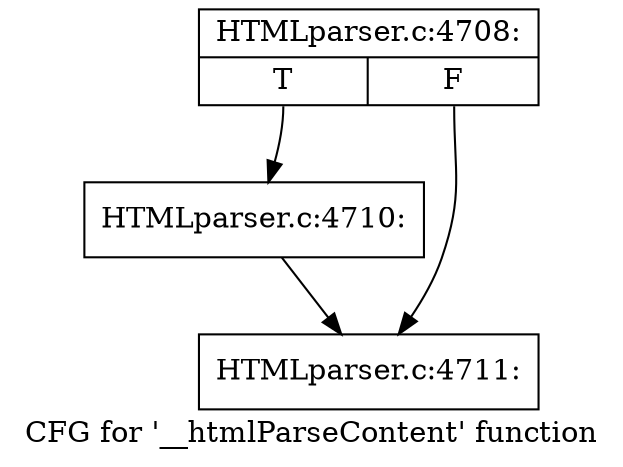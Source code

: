 digraph "CFG for '__htmlParseContent' function" {
	label="CFG for '__htmlParseContent' function";

	Node0x5630c5cf2980 [shape=record,label="{HTMLparser.c:4708:|{<s0>T|<s1>F}}"];
	Node0x5630c5cf2980:s0 -> Node0x5630c5d25410;
	Node0x5630c5cf2980:s1 -> Node0x5630c5d0beb0;
	Node0x5630c5d25410 [shape=record,label="{HTMLparser.c:4710:}"];
	Node0x5630c5d25410 -> Node0x5630c5d0beb0;
	Node0x5630c5d0beb0 [shape=record,label="{HTMLparser.c:4711:}"];
}
